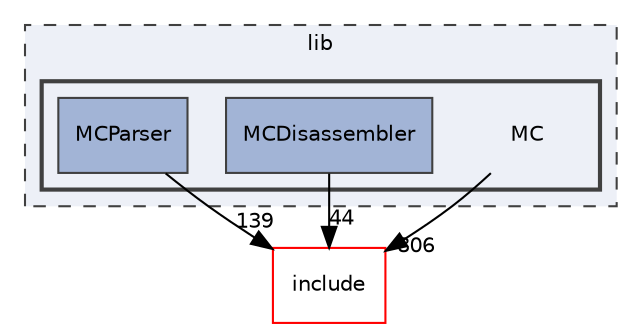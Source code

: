 digraph "lib/MC"
{
 // LATEX_PDF_SIZE
  bgcolor="transparent";
  edge [fontname="Helvetica",fontsize="10",labelfontname="Helvetica",labelfontsize="10"];
  node [fontname="Helvetica",fontsize="10",shape="box"];
  compound=true
  subgraph clusterdir_97aefd0d527b934f1d99a682da8fe6a9 {
    graph [ bgcolor="#edf0f7", pencolor="grey25", style="filled,dashed,", label="lib", fontname="Helvetica", fontsize="10", URL="dir_97aefd0d527b934f1d99a682da8fe6a9.html"]
  subgraph clusterdir_741b3efb3a0fb2aad3417ac1ac9df3e5 {
    graph [ bgcolor="#edf0f7", pencolor="grey25", style="filled,bold,", label="", fontname="Helvetica", fontsize="10", URL="dir_741b3efb3a0fb2aad3417ac1ac9df3e5.html"]
    dir_741b3efb3a0fb2aad3417ac1ac9df3e5 [shape=plaintext, label="MC"];
  dir_dfb1cfb2a81ae8c968fbf3ffca5e79b4 [label="MCDisassembler", style="filled,", fillcolor="#a2b4d6", color="grey25", URL="dir_dfb1cfb2a81ae8c968fbf3ffca5e79b4.html"];
  dir_63836eccac385a8353277d2b47aa4305 [label="MCParser", style="filled,", fillcolor="#a2b4d6", color="grey25", URL="dir_63836eccac385a8353277d2b47aa4305.html"];
  }
  }
  dir_d44c64559bbebec7f509842c48db8b23 [label="include", style="", fillcolor="#edf0f7", color="red", URL="dir_d44c64559bbebec7f509842c48db8b23.html"];
  dir_741b3efb3a0fb2aad3417ac1ac9df3e5->dir_d44c64559bbebec7f509842c48db8b23 [headlabel="806", labeldistance=1.5 headhref="dir_000115_000082.html"];
  dir_dfb1cfb2a81ae8c968fbf3ffca5e79b4->dir_d44c64559bbebec7f509842c48db8b23 [headlabel="44", labeldistance=1.5 headhref="dir_000119_000082.html"];
  dir_63836eccac385a8353277d2b47aa4305->dir_d44c64559bbebec7f509842c48db8b23 [headlabel="139", labeldistance=1.5 headhref="dir_000122_000082.html"];
}
